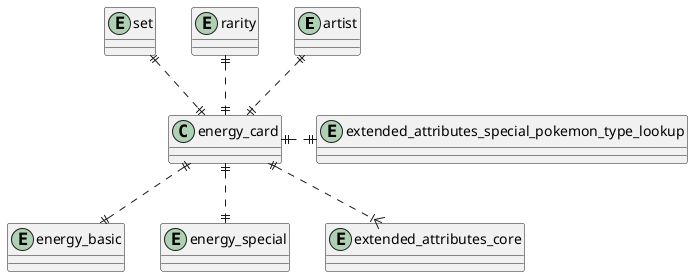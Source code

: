 @startuml energy-card-relationships

entity "artist" as artist {}
entity "energy_basic" as energy_basic {}
entity "energy_special" as energy_special {}
entity "extended_attributes_core" as extended_attributes_core {}
entity "extended_attributes_special_pokemon_type_lookup" as extended_attributes_special_pokemon_type_lookup {}
entity "rarity" as rarity {}
entity "set" as set {}

energy_card ||..up|| artist
energy_card ||..|| energy_basic
energy_card ||..|| energy_special
energy_card ||..|{ extended_attributes_core
energy_card ||..right|| extended_attributes_special_pokemon_type_lookup
energy_card ||..up|| rarity
energy_card ||..up|| set

@enduml